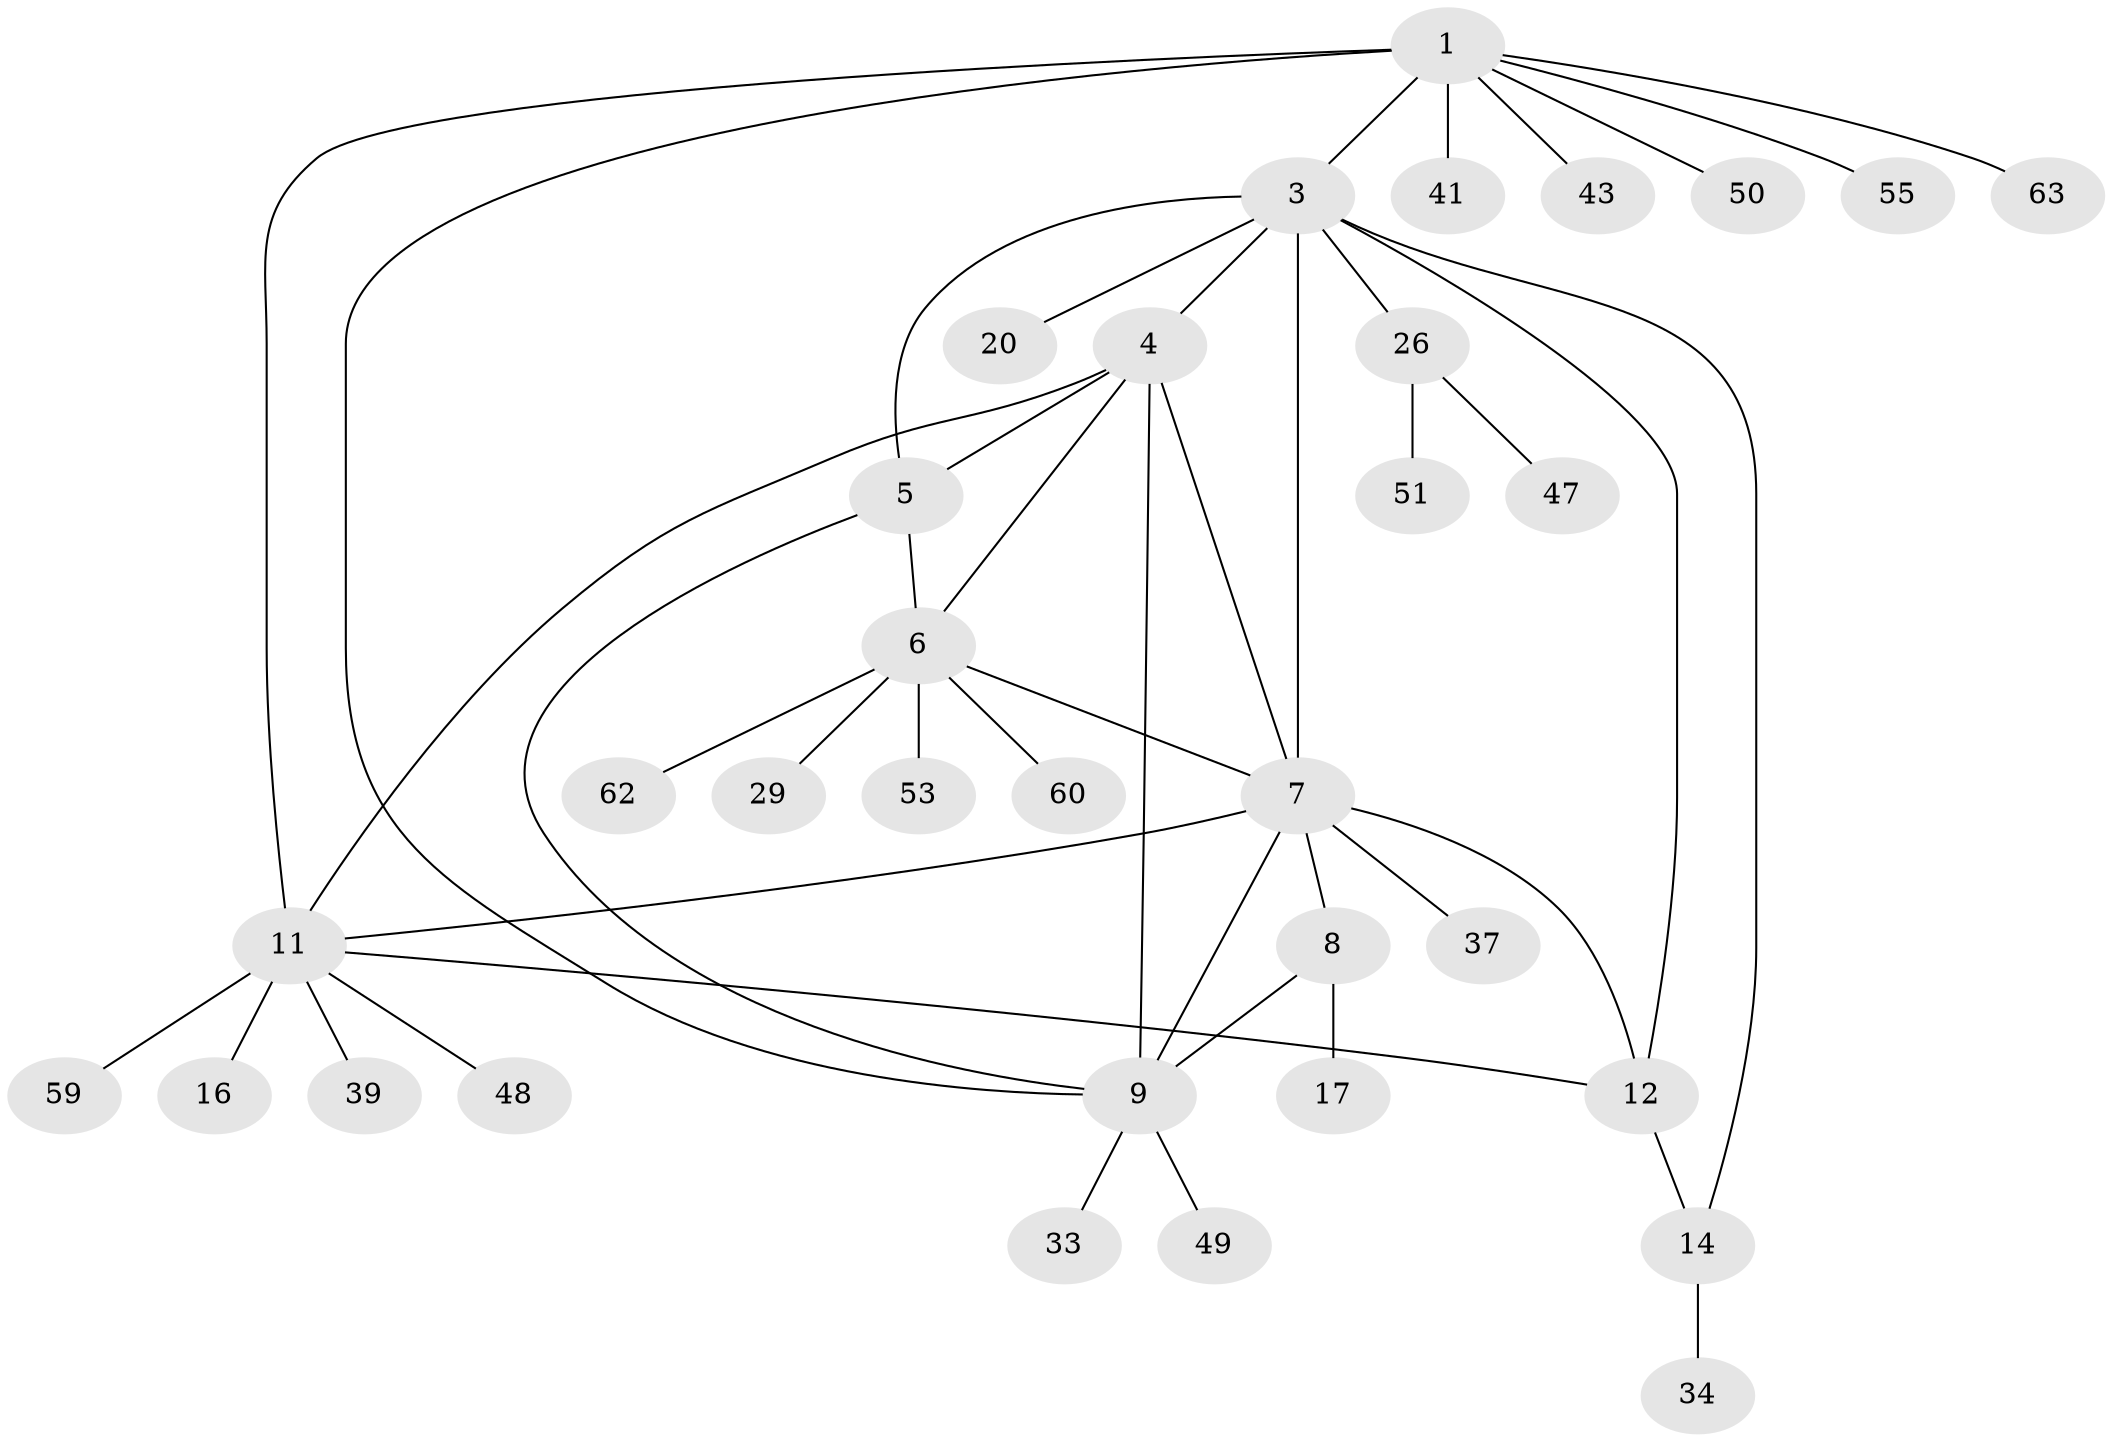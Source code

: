 // original degree distribution, {7: 0.05970149253731343, 5: 0.029850746268656716, 4: 0.04477611940298507, 6: 0.014925373134328358, 8: 0.014925373134328358, 3: 0.13432835820895522, 11: 0.029850746268656716, 1: 0.5522388059701493, 2: 0.11940298507462686}
// Generated by graph-tools (version 1.1) at 2025/15/03/09/25 04:15:51]
// undirected, 33 vertices, 45 edges
graph export_dot {
graph [start="1"]
  node [color=gray90,style=filled];
  1 [super="+30+2"];
  3 [super="+13"];
  4 [super="+31"];
  5;
  6;
  7 [super="+10+45+40"];
  8;
  9;
  11 [super="+23+32+28+27"];
  12 [super="+15+25"];
  14;
  16 [super="+22+64"];
  17;
  20;
  26;
  29 [super="+52"];
  33;
  34;
  37;
  39;
  41 [super="+61"];
  43;
  47;
  48;
  49 [super="+67+66"];
  50;
  51;
  53;
  55;
  59;
  60;
  62;
  63;
  1 -- 3 [weight=2];
  1 -- 9;
  1 -- 43;
  1 -- 50;
  1 -- 55;
  1 -- 41;
  1 -- 11;
  1 -- 63;
  3 -- 4;
  3 -- 20;
  3 -- 5;
  3 -- 7 [weight=2];
  3 -- 26;
  3 -- 12 [weight=2];
  3 -- 14;
  4 -- 5;
  4 -- 6;
  4 -- 11 [weight=2];
  4 -- 9;
  4 -- 7;
  5 -- 6;
  5 -- 9;
  6 -- 29;
  6 -- 53;
  6 -- 60;
  6 -- 62;
  6 -- 7;
  7 -- 8;
  7 -- 9;
  7 -- 37;
  7 -- 11;
  7 -- 12;
  8 -- 9;
  8 -- 17;
  9 -- 33;
  9 -- 49;
  11 -- 12;
  11 -- 16;
  11 -- 39;
  11 -- 48;
  11 -- 59;
  12 -- 14;
  14 -- 34;
  26 -- 47;
  26 -- 51;
}
